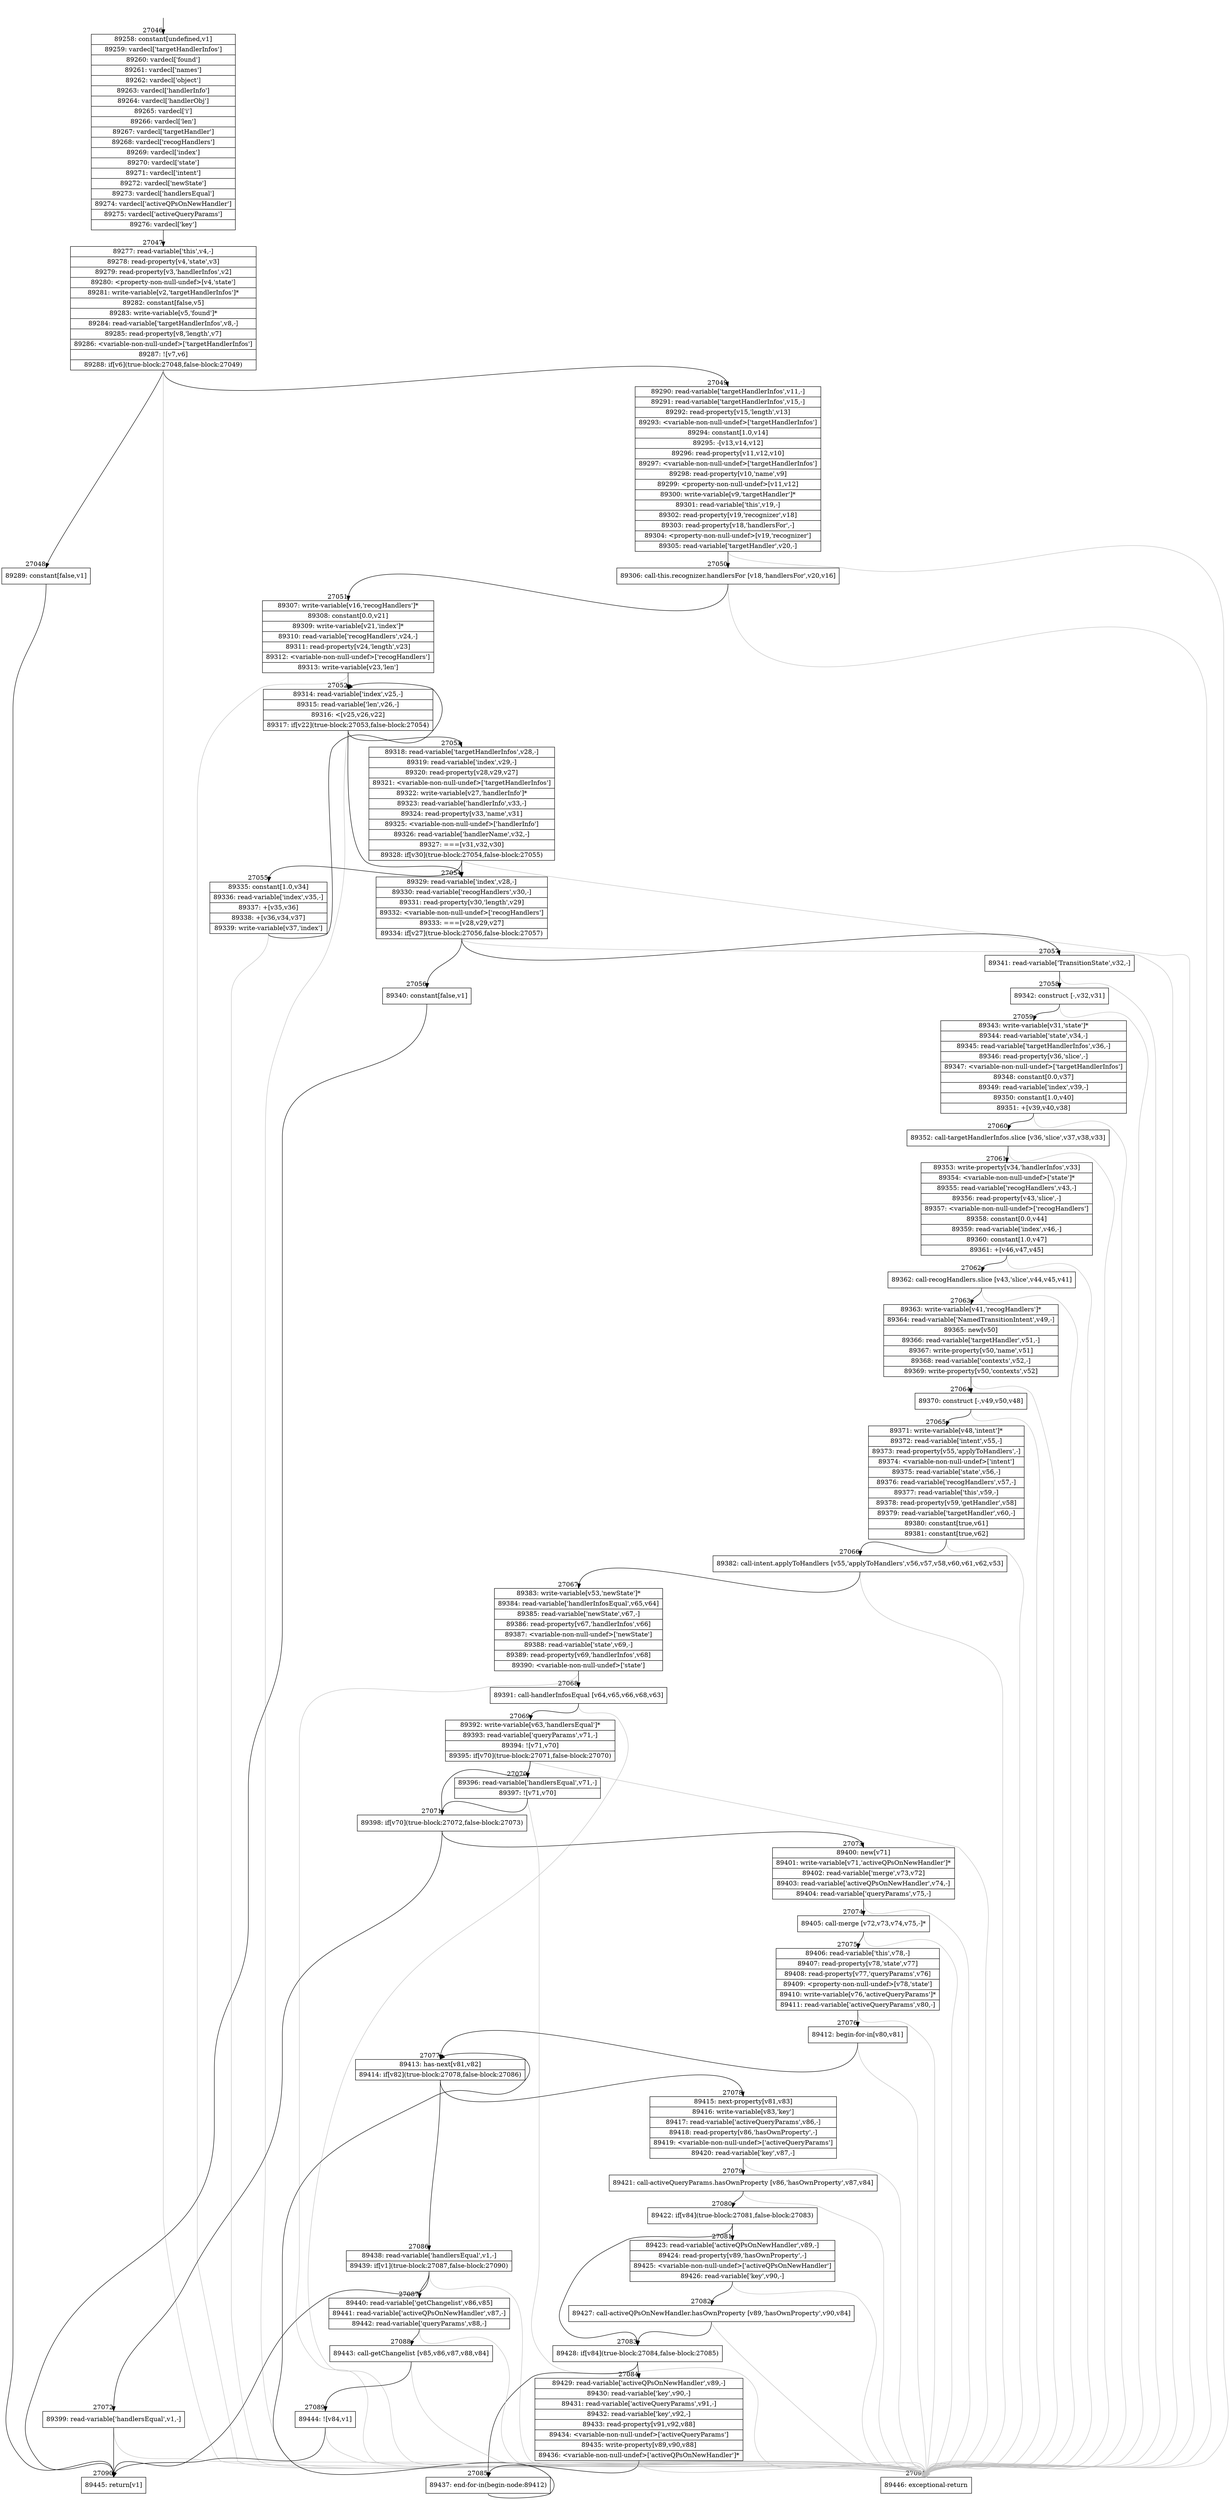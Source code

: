 digraph {
rankdir="TD"
BB_entry2372[shape=none,label=""];
BB_entry2372 -> BB27046 [tailport=s, headport=n, headlabel="    27046"]
BB27046 [shape=record label="{89258: constant[undefined,v1]|89259: vardecl['targetHandlerInfos']|89260: vardecl['found']|89261: vardecl['names']|89262: vardecl['object']|89263: vardecl['handlerInfo']|89264: vardecl['handlerObj']|89265: vardecl['i']|89266: vardecl['len']|89267: vardecl['targetHandler']|89268: vardecl['recogHandlers']|89269: vardecl['index']|89270: vardecl['state']|89271: vardecl['intent']|89272: vardecl['newState']|89273: vardecl['handlersEqual']|89274: vardecl['activeQPsOnNewHandler']|89275: vardecl['activeQueryParams']|89276: vardecl['key']}" ] 
BB27046 -> BB27047 [tailport=s, headport=n, headlabel="      27047"]
BB27047 [shape=record label="{89277: read-variable['this',v4,-]|89278: read-property[v4,'state',v3]|89279: read-property[v3,'handlerInfos',v2]|89280: \<property-non-null-undef\>[v4,'state']|89281: write-variable[v2,'targetHandlerInfos']*|89282: constant[false,v5]|89283: write-variable[v5,'found']*|89284: read-variable['targetHandlerInfos',v8,-]|89285: read-property[v8,'length',v7]|89286: \<variable-non-null-undef\>['targetHandlerInfos']|89287: ![v7,v6]|89288: if[v6](true-block:27048,false-block:27049)}" ] 
BB27047 -> BB27048 [tailport=s, headport=n, headlabel="      27048"]
BB27047 -> BB27049 [tailport=s, headport=n, headlabel="      27049"]
BB27047 -> BB27091 [tailport=s, headport=n, color=gray, headlabel="      27091"]
BB27048 [shape=record label="{89289: constant[false,v1]}" ] 
BB27048 -> BB27090 [tailport=s, headport=n, headlabel="      27090"]
BB27049 [shape=record label="{89290: read-variable['targetHandlerInfos',v11,-]|89291: read-variable['targetHandlerInfos',v15,-]|89292: read-property[v15,'length',v13]|89293: \<variable-non-null-undef\>['targetHandlerInfos']|89294: constant[1.0,v14]|89295: -[v13,v14,v12]|89296: read-property[v11,v12,v10]|89297: \<variable-non-null-undef\>['targetHandlerInfos']|89298: read-property[v10,'name',v9]|89299: \<property-non-null-undef\>[v11,v12]|89300: write-variable[v9,'targetHandler']*|89301: read-variable['this',v19,-]|89302: read-property[v19,'recognizer',v18]|89303: read-property[v18,'handlersFor',-]|89304: \<property-non-null-undef\>[v19,'recognizer']|89305: read-variable['targetHandler',v20,-]}" ] 
BB27049 -> BB27050 [tailport=s, headport=n, headlabel="      27050"]
BB27049 -> BB27091 [tailport=s, headport=n, color=gray]
BB27050 [shape=record label="{89306: call-this.recognizer.handlersFor [v18,'handlersFor',v20,v16]}" ] 
BB27050 -> BB27051 [tailport=s, headport=n, headlabel="      27051"]
BB27050 -> BB27091 [tailport=s, headport=n, color=gray]
BB27051 [shape=record label="{89307: write-variable[v16,'recogHandlers']*|89308: constant[0.0,v21]|89309: write-variable[v21,'index']*|89310: read-variable['recogHandlers',v24,-]|89311: read-property[v24,'length',v23]|89312: \<variable-non-null-undef\>['recogHandlers']|89313: write-variable[v23,'len']}" ] 
BB27051 -> BB27052 [tailport=s, headport=n, headlabel="      27052"]
BB27051 -> BB27091 [tailport=s, headport=n, color=gray]
BB27052 [shape=record label="{89314: read-variable['index',v25,-]|89315: read-variable['len',v26,-]|89316: \<[v25,v26,v22]|89317: if[v22](true-block:27053,false-block:27054)}" ] 
BB27052 -> BB27053 [tailport=s, headport=n, headlabel="      27053"]
BB27052 -> BB27054 [tailport=s, headport=n, headlabel="      27054"]
BB27052 -> BB27091 [tailport=s, headport=n, color=gray]
BB27053 [shape=record label="{89318: read-variable['targetHandlerInfos',v28,-]|89319: read-variable['index',v29,-]|89320: read-property[v28,v29,v27]|89321: \<variable-non-null-undef\>['targetHandlerInfos']|89322: write-variable[v27,'handlerInfo']*|89323: read-variable['handlerInfo',v33,-]|89324: read-property[v33,'name',v31]|89325: \<variable-non-null-undef\>['handlerInfo']|89326: read-variable['handlerName',v32,-]|89327: ===[v31,v32,v30]|89328: if[v30](true-block:27054,false-block:27055)}" ] 
BB27053 -> BB27054 [tailport=s, headport=n]
BB27053 -> BB27055 [tailport=s, headport=n, headlabel="      27055"]
BB27053 -> BB27091 [tailport=s, headport=n, color=gray]
BB27054 [shape=record label="{89329: read-variable['index',v28,-]|89330: read-variable['recogHandlers',v30,-]|89331: read-property[v30,'length',v29]|89332: \<variable-non-null-undef\>['recogHandlers']|89333: ===[v28,v29,v27]|89334: if[v27](true-block:27056,false-block:27057)}" ] 
BB27054 -> BB27056 [tailport=s, headport=n, headlabel="      27056"]
BB27054 -> BB27057 [tailport=s, headport=n, headlabel="      27057"]
BB27054 -> BB27091 [tailport=s, headport=n, color=gray]
BB27055 [shape=record label="{89335: constant[1.0,v34]|89336: read-variable['index',v35,-]|89337: +[v35,v36]|89338: +[v36,v34,v37]|89339: write-variable[v37,'index']}" ] 
BB27055 -> BB27052 [tailport=s, headport=n]
BB27055 -> BB27091 [tailport=s, headport=n, color=gray]
BB27056 [shape=record label="{89340: constant[false,v1]}" ] 
BB27056 -> BB27090 [tailport=s, headport=n]
BB27057 [shape=record label="{89341: read-variable['TransitionState',v32,-]}" ] 
BB27057 -> BB27058 [tailport=s, headport=n, headlabel="      27058"]
BB27057 -> BB27091 [tailport=s, headport=n, color=gray]
BB27058 [shape=record label="{89342: construct [-,v32,v31]}" ] 
BB27058 -> BB27059 [tailport=s, headport=n, headlabel="      27059"]
BB27058 -> BB27091 [tailport=s, headport=n, color=gray]
BB27059 [shape=record label="{89343: write-variable[v31,'state']*|89344: read-variable['state',v34,-]|89345: read-variable['targetHandlerInfos',v36,-]|89346: read-property[v36,'slice',-]|89347: \<variable-non-null-undef\>['targetHandlerInfos']|89348: constant[0.0,v37]|89349: read-variable['index',v39,-]|89350: constant[1.0,v40]|89351: +[v39,v40,v38]}" ] 
BB27059 -> BB27060 [tailport=s, headport=n, headlabel="      27060"]
BB27059 -> BB27091 [tailport=s, headport=n, color=gray]
BB27060 [shape=record label="{89352: call-targetHandlerInfos.slice [v36,'slice',v37,v38,v33]}" ] 
BB27060 -> BB27061 [tailport=s, headport=n, headlabel="      27061"]
BB27060 -> BB27091 [tailport=s, headport=n, color=gray]
BB27061 [shape=record label="{89353: write-property[v34,'handlerInfos',v33]|89354: \<variable-non-null-undef\>['state']*|89355: read-variable['recogHandlers',v43,-]|89356: read-property[v43,'slice',-]|89357: \<variable-non-null-undef\>['recogHandlers']|89358: constant[0.0,v44]|89359: read-variable['index',v46,-]|89360: constant[1.0,v47]|89361: +[v46,v47,v45]}" ] 
BB27061 -> BB27062 [tailport=s, headport=n, headlabel="      27062"]
BB27061 -> BB27091 [tailport=s, headport=n, color=gray]
BB27062 [shape=record label="{89362: call-recogHandlers.slice [v43,'slice',v44,v45,v41]}" ] 
BB27062 -> BB27063 [tailport=s, headport=n, headlabel="      27063"]
BB27062 -> BB27091 [tailport=s, headport=n, color=gray]
BB27063 [shape=record label="{89363: write-variable[v41,'recogHandlers']*|89364: read-variable['NamedTransitionIntent',v49,-]|89365: new[v50]|89366: read-variable['targetHandler',v51,-]|89367: write-property[v50,'name',v51]|89368: read-variable['contexts',v52,-]|89369: write-property[v50,'contexts',v52]}" ] 
BB27063 -> BB27064 [tailport=s, headport=n, headlabel="      27064"]
BB27063 -> BB27091 [tailport=s, headport=n, color=gray]
BB27064 [shape=record label="{89370: construct [-,v49,v50,v48]}" ] 
BB27064 -> BB27065 [tailport=s, headport=n, headlabel="      27065"]
BB27064 -> BB27091 [tailport=s, headport=n, color=gray]
BB27065 [shape=record label="{89371: write-variable[v48,'intent']*|89372: read-variable['intent',v55,-]|89373: read-property[v55,'applyToHandlers',-]|89374: \<variable-non-null-undef\>['intent']|89375: read-variable['state',v56,-]|89376: read-variable['recogHandlers',v57,-]|89377: read-variable['this',v59,-]|89378: read-property[v59,'getHandler',v58]|89379: read-variable['targetHandler',v60,-]|89380: constant[true,v61]|89381: constant[true,v62]}" ] 
BB27065 -> BB27066 [tailport=s, headport=n, headlabel="      27066"]
BB27065 -> BB27091 [tailport=s, headport=n, color=gray]
BB27066 [shape=record label="{89382: call-intent.applyToHandlers [v55,'applyToHandlers',v56,v57,v58,v60,v61,v62,v53]}" ] 
BB27066 -> BB27067 [tailport=s, headport=n, headlabel="      27067"]
BB27066 -> BB27091 [tailport=s, headport=n, color=gray]
BB27067 [shape=record label="{89383: write-variable[v53,'newState']*|89384: read-variable['handlerInfosEqual',v65,v64]|89385: read-variable['newState',v67,-]|89386: read-property[v67,'handlerInfos',v66]|89387: \<variable-non-null-undef\>['newState']|89388: read-variable['state',v69,-]|89389: read-property[v69,'handlerInfos',v68]|89390: \<variable-non-null-undef\>['state']}" ] 
BB27067 -> BB27068 [tailport=s, headport=n, headlabel="      27068"]
BB27067 -> BB27091 [tailport=s, headport=n, color=gray]
BB27068 [shape=record label="{89391: call-handlerInfosEqual [v64,v65,v66,v68,v63]}" ] 
BB27068 -> BB27069 [tailport=s, headport=n, headlabel="      27069"]
BB27068 -> BB27091 [tailport=s, headport=n, color=gray]
BB27069 [shape=record label="{89392: write-variable[v63,'handlersEqual']*|89393: read-variable['queryParams',v71,-]|89394: ![v71,v70]|89395: if[v70](true-block:27071,false-block:27070)}" ] 
BB27069 -> BB27071 [tailport=s, headport=n, headlabel="      27071"]
BB27069 -> BB27070 [tailport=s, headport=n, headlabel="      27070"]
BB27069 -> BB27091 [tailport=s, headport=n, color=gray]
BB27070 [shape=record label="{89396: read-variable['handlersEqual',v71,-]|89397: ![v71,v70]}" ] 
BB27070 -> BB27071 [tailport=s, headport=n]
BB27070 -> BB27091 [tailport=s, headport=n, color=gray]
BB27071 [shape=record label="{89398: if[v70](true-block:27072,false-block:27073)}" ] 
BB27071 -> BB27072 [tailport=s, headport=n, headlabel="      27072"]
BB27071 -> BB27073 [tailport=s, headport=n, headlabel="      27073"]
BB27072 [shape=record label="{89399: read-variable['handlersEqual',v1,-]}" ] 
BB27072 -> BB27090 [tailport=s, headport=n]
BB27072 -> BB27091 [tailport=s, headport=n, color=gray]
BB27073 [shape=record label="{89400: new[v71]|89401: write-variable[v71,'activeQPsOnNewHandler']*|89402: read-variable['merge',v73,v72]|89403: read-variable['activeQPsOnNewHandler',v74,-]|89404: read-variable['queryParams',v75,-]}" ] 
BB27073 -> BB27074 [tailport=s, headport=n, headlabel="      27074"]
BB27073 -> BB27091 [tailport=s, headport=n, color=gray]
BB27074 [shape=record label="{89405: call-merge [v72,v73,v74,v75,-]*}" ] 
BB27074 -> BB27075 [tailport=s, headport=n, headlabel="      27075"]
BB27074 -> BB27091 [tailport=s, headport=n, color=gray]
BB27075 [shape=record label="{89406: read-variable['this',v78,-]|89407: read-property[v78,'state',v77]|89408: read-property[v77,'queryParams',v76]|89409: \<property-non-null-undef\>[v78,'state']|89410: write-variable[v76,'activeQueryParams']*|89411: read-variable['activeQueryParams',v80,-]}" ] 
BB27075 -> BB27076 [tailport=s, headport=n, headlabel="      27076"]
BB27075 -> BB27091 [tailport=s, headport=n, color=gray]
BB27076 [shape=record label="{89412: begin-for-in[v80,v81]}" ] 
BB27076 -> BB27077 [tailport=s, headport=n, headlabel="      27077"]
BB27076 -> BB27091 [tailport=s, headport=n, color=gray]
BB27077 [shape=record label="{89413: has-next[v81,v82]|89414: if[v82](true-block:27078,false-block:27086)}" ] 
BB27077 -> BB27078 [tailport=s, headport=n, headlabel="      27078"]
BB27077 -> BB27086 [tailport=s, headport=n, headlabel="      27086"]
BB27078 [shape=record label="{89415: next-property[v81,v83]|89416: write-variable[v83,'key']|89417: read-variable['activeQueryParams',v86,-]|89418: read-property[v86,'hasOwnProperty',-]|89419: \<variable-non-null-undef\>['activeQueryParams']|89420: read-variable['key',v87,-]}" ] 
BB27078 -> BB27079 [tailport=s, headport=n, headlabel="      27079"]
BB27078 -> BB27091 [tailport=s, headport=n, color=gray]
BB27079 [shape=record label="{89421: call-activeQueryParams.hasOwnProperty [v86,'hasOwnProperty',v87,v84]}" ] 
BB27079 -> BB27080 [tailport=s, headport=n, headlabel="      27080"]
BB27079 -> BB27091 [tailport=s, headport=n, color=gray]
BB27080 [shape=record label="{89422: if[v84](true-block:27081,false-block:27083)}" ] 
BB27080 -> BB27083 [tailport=s, headport=n, headlabel="      27083"]
BB27080 -> BB27081 [tailport=s, headport=n, headlabel="      27081"]
BB27081 [shape=record label="{89423: read-variable['activeQPsOnNewHandler',v89,-]|89424: read-property[v89,'hasOwnProperty',-]|89425: \<variable-non-null-undef\>['activeQPsOnNewHandler']|89426: read-variable['key',v90,-]}" ] 
BB27081 -> BB27082 [tailport=s, headport=n, headlabel="      27082"]
BB27081 -> BB27091 [tailport=s, headport=n, color=gray]
BB27082 [shape=record label="{89427: call-activeQPsOnNewHandler.hasOwnProperty [v89,'hasOwnProperty',v90,v84]}" ] 
BB27082 -> BB27083 [tailport=s, headport=n]
BB27082 -> BB27091 [tailport=s, headport=n, color=gray]
BB27083 [shape=record label="{89428: if[v84](true-block:27084,false-block:27085)}" ] 
BB27083 -> BB27084 [tailport=s, headport=n, headlabel="      27084"]
BB27083 -> BB27085 [tailport=s, headport=n, headlabel="      27085"]
BB27084 [shape=record label="{89429: read-variable['activeQPsOnNewHandler',v89,-]|89430: read-variable['key',v90,-]|89431: read-variable['activeQueryParams',v91,-]|89432: read-variable['key',v92,-]|89433: read-property[v91,v92,v88]|89434: \<variable-non-null-undef\>['activeQueryParams']|89435: write-property[v89,v90,v88]|89436: \<variable-non-null-undef\>['activeQPsOnNewHandler']*}" ] 
BB27084 -> BB27085 [tailport=s, headport=n]
BB27084 -> BB27091 [tailport=s, headport=n, color=gray]
BB27085 [shape=record label="{89437: end-for-in(begin-node:89412)}" ] 
BB27085 -> BB27077 [tailport=s, headport=n]
BB27086 [shape=record label="{89438: read-variable['handlersEqual',v1,-]|89439: if[v1](true-block:27087,false-block:27090)}" ] 
BB27086 -> BB27090 [tailport=s, headport=n]
BB27086 -> BB27087 [tailport=s, headport=n, headlabel="      27087"]
BB27086 -> BB27091 [tailport=s, headport=n, color=gray]
BB27087 [shape=record label="{89440: read-variable['getChangelist',v86,v85]|89441: read-variable['activeQPsOnNewHandler',v87,-]|89442: read-variable['queryParams',v88,-]}" ] 
BB27087 -> BB27088 [tailport=s, headport=n, headlabel="      27088"]
BB27087 -> BB27091 [tailport=s, headport=n, color=gray]
BB27088 [shape=record label="{89443: call-getChangelist [v85,v86,v87,v88,v84]}" ] 
BB27088 -> BB27089 [tailport=s, headport=n, headlabel="      27089"]
BB27088 -> BB27091 [tailport=s, headport=n, color=gray]
BB27089 [shape=record label="{89444: ![v84,v1]}" ] 
BB27089 -> BB27090 [tailport=s, headport=n]
BB27089 -> BB27091 [tailport=s, headport=n, color=gray]
BB27090 [shape=record label="{89445: return[v1]}" ] 
BB27091 [shape=record label="{89446: exceptional-return}" ] 
//#$~ 48822
}
